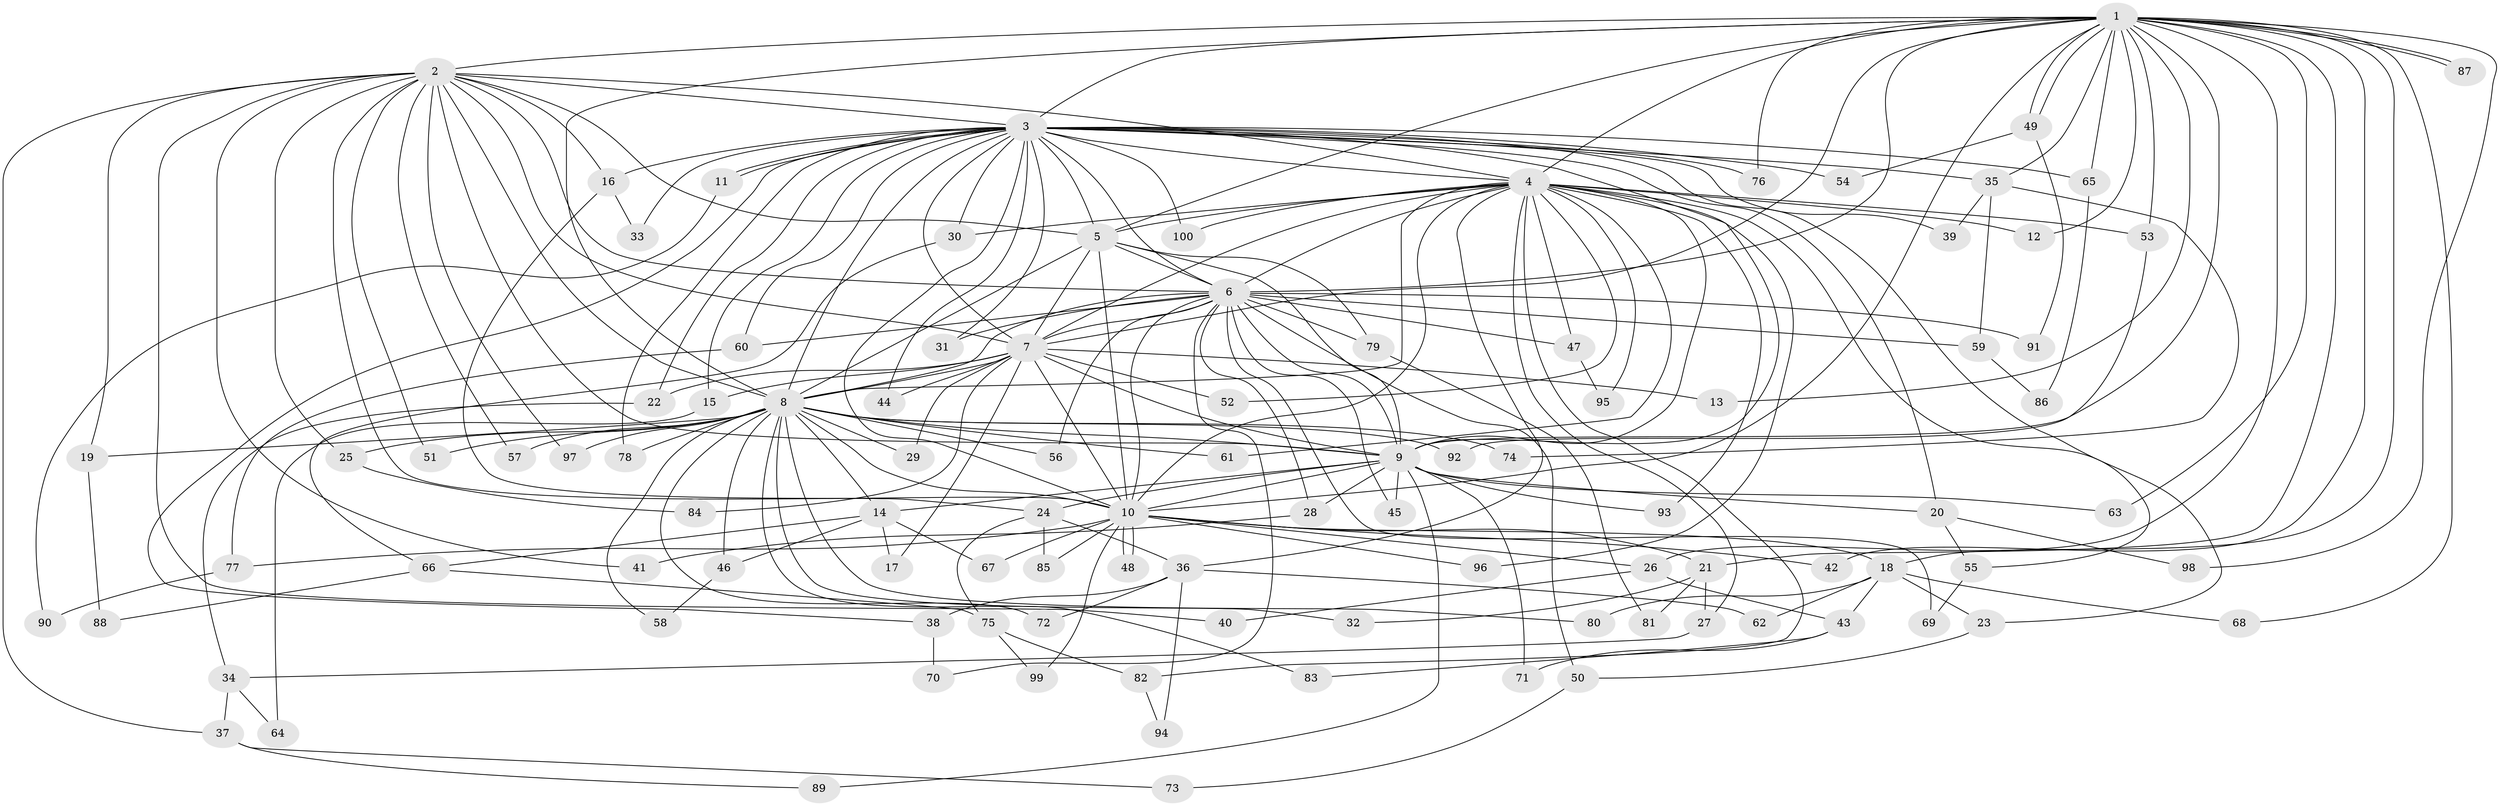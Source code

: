 // Generated by graph-tools (version 1.1) at 2025/38/02/21/25 10:38:53]
// undirected, 100 vertices, 225 edges
graph export_dot {
graph [start="1"]
  node [color=gray90,style=filled];
  1;
  2;
  3;
  4;
  5;
  6;
  7;
  8;
  9;
  10;
  11;
  12;
  13;
  14;
  15;
  16;
  17;
  18;
  19;
  20;
  21;
  22;
  23;
  24;
  25;
  26;
  27;
  28;
  29;
  30;
  31;
  32;
  33;
  34;
  35;
  36;
  37;
  38;
  39;
  40;
  41;
  42;
  43;
  44;
  45;
  46;
  47;
  48;
  49;
  50;
  51;
  52;
  53;
  54;
  55;
  56;
  57;
  58;
  59;
  60;
  61;
  62;
  63;
  64;
  65;
  66;
  67;
  68;
  69;
  70;
  71;
  72;
  73;
  74;
  75;
  76;
  77;
  78;
  79;
  80;
  81;
  82;
  83;
  84;
  85;
  86;
  87;
  88;
  89;
  90;
  91;
  92;
  93;
  94;
  95;
  96;
  97;
  98;
  99;
  100;
  1 -- 2;
  1 -- 3;
  1 -- 4;
  1 -- 5;
  1 -- 6;
  1 -- 7;
  1 -- 8;
  1 -- 9;
  1 -- 10;
  1 -- 12;
  1 -- 13;
  1 -- 18;
  1 -- 21;
  1 -- 26;
  1 -- 35;
  1 -- 42;
  1 -- 49;
  1 -- 49;
  1 -- 53;
  1 -- 63;
  1 -- 65;
  1 -- 68;
  1 -- 76;
  1 -- 87;
  1 -- 87;
  1 -- 98;
  2 -- 3;
  2 -- 4;
  2 -- 5;
  2 -- 6;
  2 -- 7;
  2 -- 8;
  2 -- 9;
  2 -- 10;
  2 -- 16;
  2 -- 19;
  2 -- 25;
  2 -- 37;
  2 -- 40;
  2 -- 41;
  2 -- 51;
  2 -- 57;
  2 -- 97;
  3 -- 4;
  3 -- 5;
  3 -- 6;
  3 -- 7;
  3 -- 8;
  3 -- 9;
  3 -- 10;
  3 -- 11;
  3 -- 11;
  3 -- 15;
  3 -- 16;
  3 -- 20;
  3 -- 22;
  3 -- 23;
  3 -- 30;
  3 -- 31;
  3 -- 33;
  3 -- 35;
  3 -- 38;
  3 -- 39;
  3 -- 44;
  3 -- 54;
  3 -- 60;
  3 -- 65;
  3 -- 76;
  3 -- 78;
  3 -- 100;
  4 -- 5;
  4 -- 6;
  4 -- 7;
  4 -- 8;
  4 -- 9;
  4 -- 10;
  4 -- 12;
  4 -- 27;
  4 -- 30;
  4 -- 36;
  4 -- 47;
  4 -- 52;
  4 -- 53;
  4 -- 55;
  4 -- 61;
  4 -- 82;
  4 -- 93;
  4 -- 95;
  4 -- 96;
  4 -- 100;
  5 -- 6;
  5 -- 7;
  5 -- 8;
  5 -- 9;
  5 -- 10;
  5 -- 79;
  6 -- 7;
  6 -- 8;
  6 -- 9;
  6 -- 10;
  6 -- 28;
  6 -- 31;
  6 -- 45;
  6 -- 47;
  6 -- 50;
  6 -- 56;
  6 -- 59;
  6 -- 60;
  6 -- 69;
  6 -- 70;
  6 -- 79;
  6 -- 91;
  7 -- 8;
  7 -- 9;
  7 -- 10;
  7 -- 13;
  7 -- 15;
  7 -- 17;
  7 -- 22;
  7 -- 29;
  7 -- 44;
  7 -- 52;
  7 -- 84;
  8 -- 9;
  8 -- 10;
  8 -- 14;
  8 -- 19;
  8 -- 25;
  8 -- 29;
  8 -- 32;
  8 -- 46;
  8 -- 51;
  8 -- 56;
  8 -- 57;
  8 -- 58;
  8 -- 61;
  8 -- 72;
  8 -- 74;
  8 -- 78;
  8 -- 80;
  8 -- 83;
  8 -- 92;
  8 -- 97;
  9 -- 10;
  9 -- 14;
  9 -- 20;
  9 -- 24;
  9 -- 28;
  9 -- 45;
  9 -- 63;
  9 -- 71;
  9 -- 89;
  9 -- 93;
  10 -- 18;
  10 -- 21;
  10 -- 26;
  10 -- 42;
  10 -- 48;
  10 -- 48;
  10 -- 67;
  10 -- 77;
  10 -- 85;
  10 -- 96;
  10 -- 99;
  11 -- 90;
  14 -- 17;
  14 -- 46;
  14 -- 66;
  14 -- 67;
  15 -- 64;
  16 -- 24;
  16 -- 33;
  18 -- 23;
  18 -- 43;
  18 -- 62;
  18 -- 68;
  18 -- 80;
  19 -- 88;
  20 -- 55;
  20 -- 98;
  21 -- 27;
  21 -- 32;
  21 -- 81;
  22 -- 34;
  23 -- 50;
  24 -- 36;
  24 -- 75;
  24 -- 85;
  25 -- 84;
  26 -- 40;
  26 -- 43;
  27 -- 34;
  28 -- 41;
  30 -- 66;
  34 -- 37;
  34 -- 64;
  35 -- 39;
  35 -- 59;
  35 -- 74;
  36 -- 38;
  36 -- 62;
  36 -- 72;
  36 -- 94;
  37 -- 73;
  37 -- 89;
  38 -- 70;
  43 -- 71;
  43 -- 83;
  46 -- 58;
  47 -- 95;
  49 -- 54;
  49 -- 91;
  50 -- 73;
  53 -- 92;
  55 -- 69;
  59 -- 86;
  60 -- 77;
  65 -- 86;
  66 -- 75;
  66 -- 88;
  75 -- 82;
  75 -- 99;
  77 -- 90;
  79 -- 81;
  82 -- 94;
}
